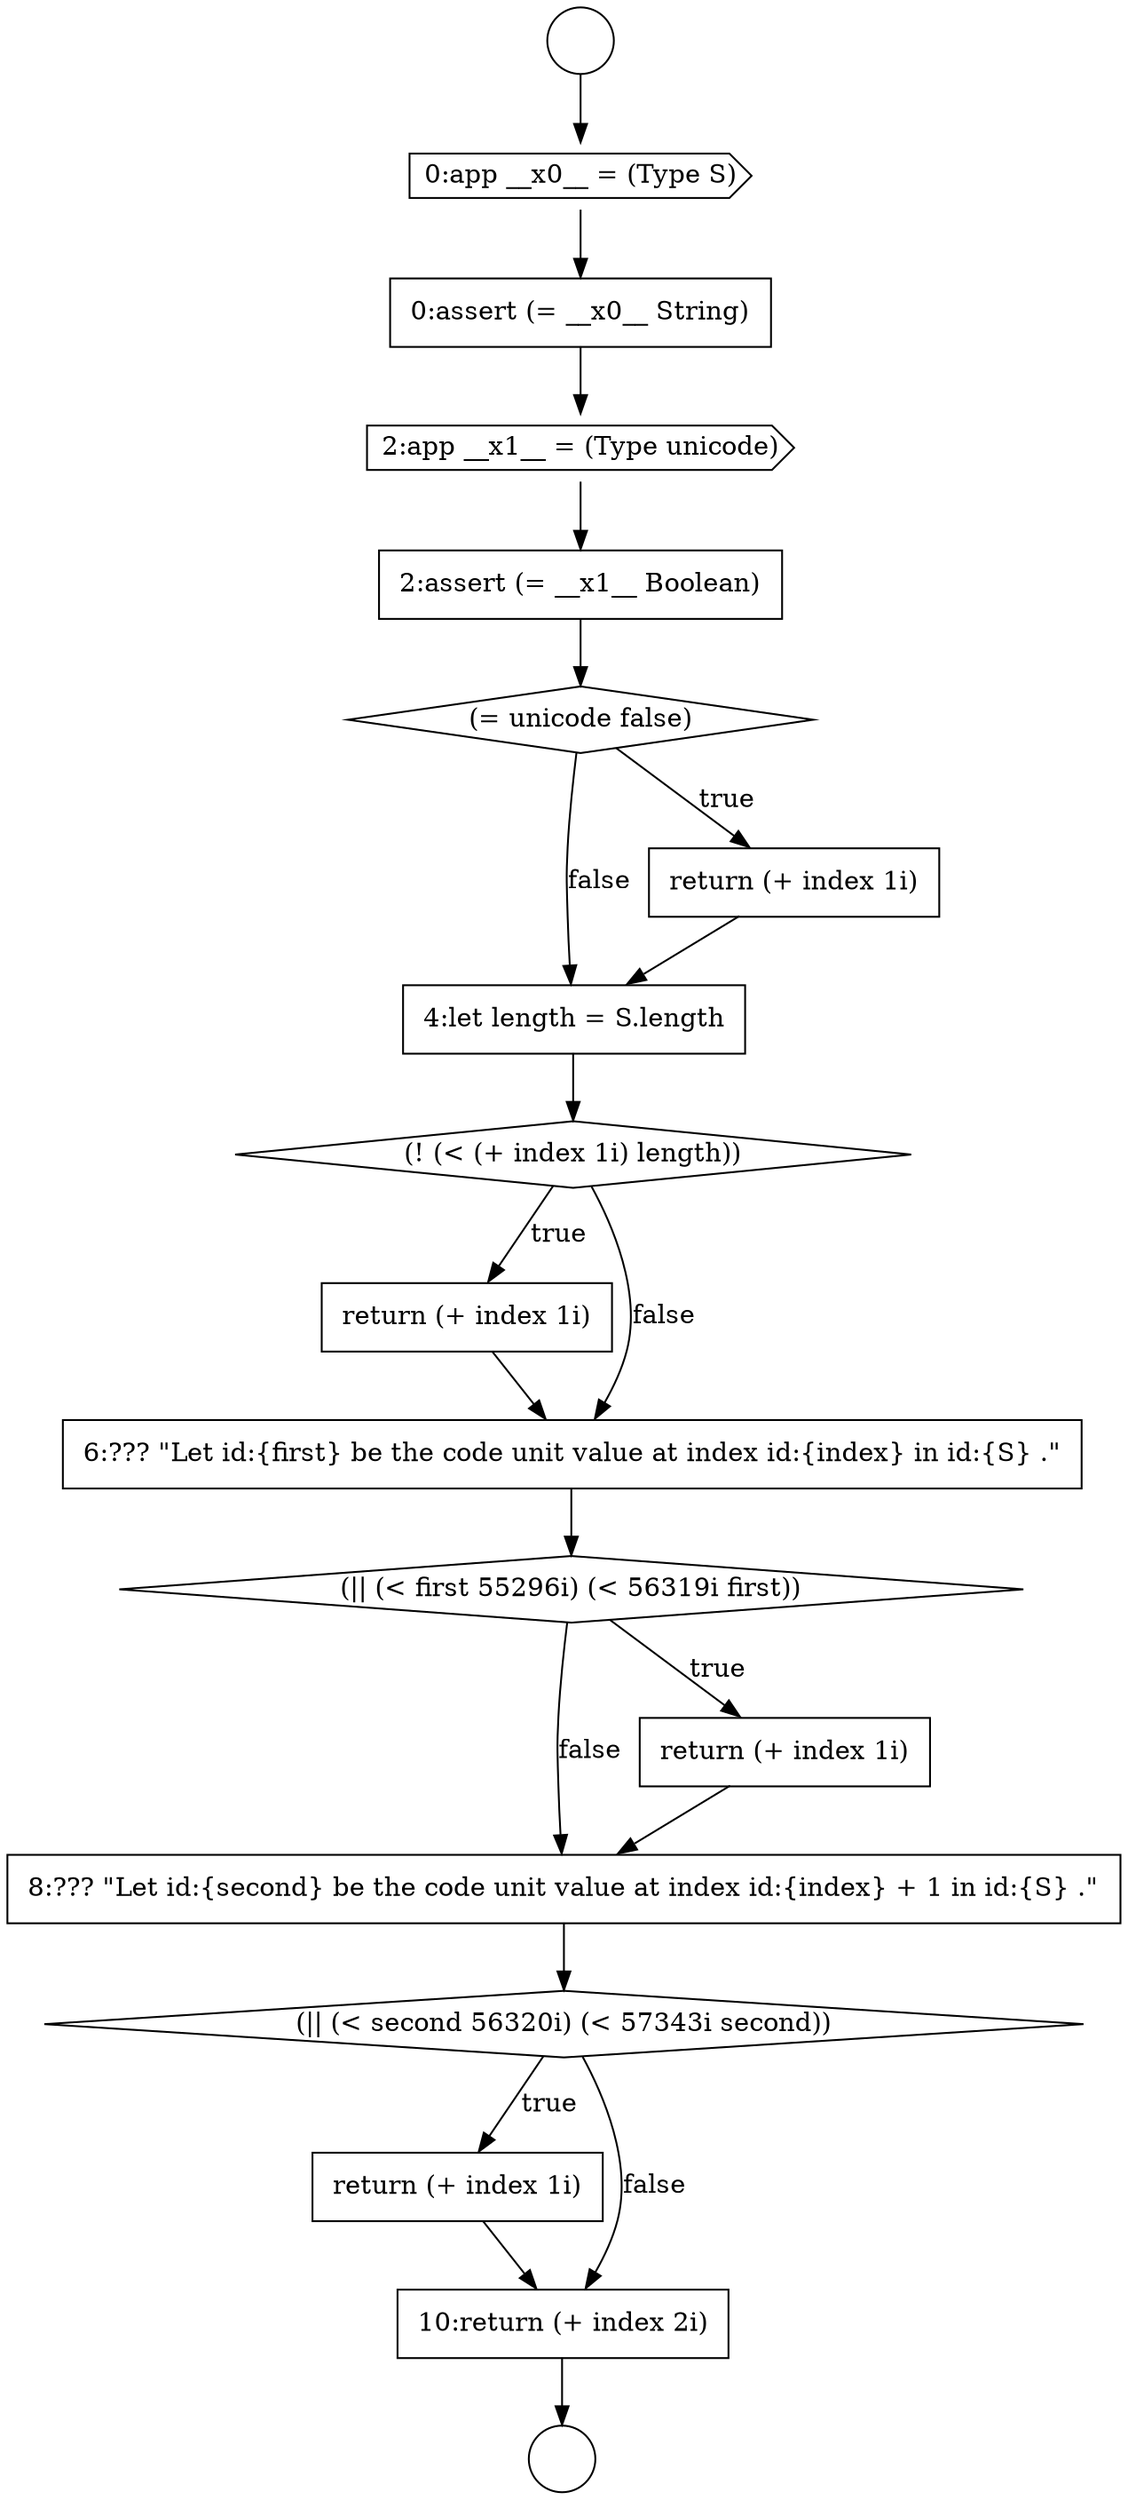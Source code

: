 digraph {
  node12789 [shape=diamond, label=<<font color="black">(! (&lt; (+ index 1i) length))</font>> color="black" fillcolor="white" style=filled]
  node12785 [shape=none, margin=0, label=<<font color="black">
    <table border="0" cellborder="1" cellspacing="0" cellpadding="10">
      <tr><td align="left">2:assert (= __x1__ Boolean)</td></tr>
    </table>
  </font>> color="black" fillcolor="white" style=filled]
  node12782 [shape=cds, label=<<font color="black">0:app __x0__ = (Type S)</font>> color="black" fillcolor="white" style=filled]
  node12794 [shape=none, margin=0, label=<<font color="black">
    <table border="0" cellborder="1" cellspacing="0" cellpadding="10">
      <tr><td align="left">8:??? &quot;Let id:{second} be the code unit value at index id:{index} + 1 in id:{S} .&quot;</td></tr>
    </table>
  </font>> color="black" fillcolor="white" style=filled]
  node12788 [shape=none, margin=0, label=<<font color="black">
    <table border="0" cellborder="1" cellspacing="0" cellpadding="10">
      <tr><td align="left">4:let length = S.length</td></tr>
    </table>
  </font>> color="black" fillcolor="white" style=filled]
  node12795 [shape=diamond, label=<<font color="black">(|| (&lt; second 56320i) (&lt; 57343i second))</font>> color="black" fillcolor="white" style=filled]
  node12783 [shape=none, margin=0, label=<<font color="black">
    <table border="0" cellborder="1" cellspacing="0" cellpadding="10">
      <tr><td align="left">0:assert (= __x0__ String)</td></tr>
    </table>
  </font>> color="black" fillcolor="white" style=filled]
  node12787 [shape=none, margin=0, label=<<font color="black">
    <table border="0" cellborder="1" cellspacing="0" cellpadding="10">
      <tr><td align="left">return (+ index 1i)</td></tr>
    </table>
  </font>> color="black" fillcolor="white" style=filled]
  node12790 [shape=none, margin=0, label=<<font color="black">
    <table border="0" cellborder="1" cellspacing="0" cellpadding="10">
      <tr><td align="left">return (+ index 1i)</td></tr>
    </table>
  </font>> color="black" fillcolor="white" style=filled]
  node12786 [shape=diamond, label=<<font color="black">(= unicode false)</font>> color="black" fillcolor="white" style=filled]
  node12781 [shape=circle label=" " color="black" fillcolor="white" style=filled]
  node12793 [shape=none, margin=0, label=<<font color="black">
    <table border="0" cellborder="1" cellspacing="0" cellpadding="10">
      <tr><td align="left">return (+ index 1i)</td></tr>
    </table>
  </font>> color="black" fillcolor="white" style=filled]
  node12792 [shape=diamond, label=<<font color="black">(|| (&lt; first 55296i) (&lt; 56319i first))</font>> color="black" fillcolor="white" style=filled]
  node12796 [shape=none, margin=0, label=<<font color="black">
    <table border="0" cellborder="1" cellspacing="0" cellpadding="10">
      <tr><td align="left">return (+ index 1i)</td></tr>
    </table>
  </font>> color="black" fillcolor="white" style=filled]
  node12791 [shape=none, margin=0, label=<<font color="black">
    <table border="0" cellborder="1" cellspacing="0" cellpadding="10">
      <tr><td align="left">6:??? &quot;Let id:{first} be the code unit value at index id:{index} in id:{S} .&quot;</td></tr>
    </table>
  </font>> color="black" fillcolor="white" style=filled]
  node12780 [shape=circle label=" " color="black" fillcolor="white" style=filled]
  node12797 [shape=none, margin=0, label=<<font color="black">
    <table border="0" cellborder="1" cellspacing="0" cellpadding="10">
      <tr><td align="left">10:return (+ index 2i)</td></tr>
    </table>
  </font>> color="black" fillcolor="white" style=filled]
  node12784 [shape=cds, label=<<font color="black">2:app __x1__ = (Type unicode)</font>> color="black" fillcolor="white" style=filled]
  node12783 -> node12784 [ color="black"]
  node12796 -> node12797 [ color="black"]
  node12784 -> node12785 [ color="black"]
  node12782 -> node12783 [ color="black"]
  node12793 -> node12794 [ color="black"]
  node12795 -> node12796 [label=<<font color="black">true</font>> color="black"]
  node12795 -> node12797 [label=<<font color="black">false</font>> color="black"]
  node12791 -> node12792 [ color="black"]
  node12794 -> node12795 [ color="black"]
  node12785 -> node12786 [ color="black"]
  node12786 -> node12787 [label=<<font color="black">true</font>> color="black"]
  node12786 -> node12788 [label=<<font color="black">false</font>> color="black"]
  node12780 -> node12782 [ color="black"]
  node12797 -> node12781 [ color="black"]
  node12789 -> node12790 [label=<<font color="black">true</font>> color="black"]
  node12789 -> node12791 [label=<<font color="black">false</font>> color="black"]
  node12788 -> node12789 [ color="black"]
  node12790 -> node12791 [ color="black"]
  node12792 -> node12793 [label=<<font color="black">true</font>> color="black"]
  node12792 -> node12794 [label=<<font color="black">false</font>> color="black"]
  node12787 -> node12788 [ color="black"]
}
